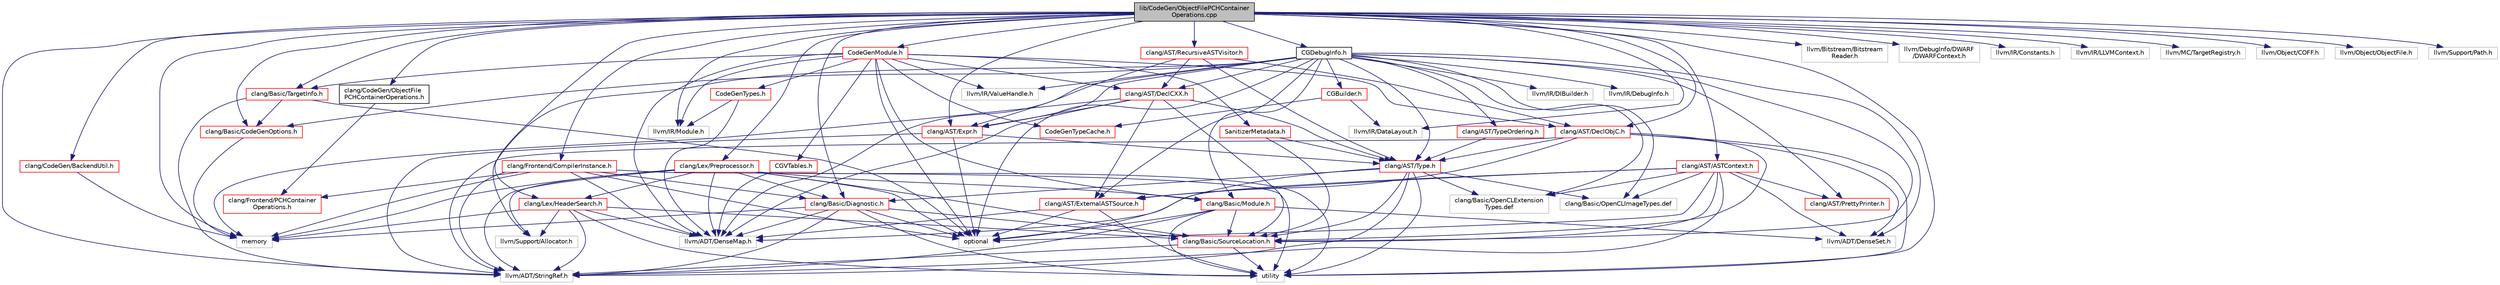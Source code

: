 digraph "lib/CodeGen/ObjectFilePCHContainerOperations.cpp"
{
 // LATEX_PDF_SIZE
  bgcolor="transparent";
  edge [fontname="Helvetica",fontsize="10",labelfontname="Helvetica",labelfontsize="10"];
  node [fontname="Helvetica",fontsize="10",shape=record];
  Node1 [label="lib/CodeGen/ObjectFilePCHContainer\lOperations.cpp",height=0.2,width=0.4,color="black", fillcolor="grey75", style="filled", fontcolor="black",tooltip=" "];
  Node1 -> Node2 [color="midnightblue",fontsize="10",style="solid",fontname="Helvetica"];
  Node2 [label="clang/CodeGen/ObjectFile\lPCHContainerOperations.h",height=0.2,width=0.4,color="black",URL="$ObjectFilePCHContainerOperations_8h.html",tooltip=" "];
  Node2 -> Node3 [color="midnightblue",fontsize="10",style="solid",fontname="Helvetica"];
  Node3 [label="clang/Frontend/PCHContainer\lOperations.h",height=0.2,width=0.4,color="red",URL="$Frontend_2PCHContainerOperations_8h.html",tooltip=" "];
  Node1 -> Node40 [color="midnightblue",fontsize="10",style="solid",fontname="Helvetica"];
  Node40 [label="CGDebugInfo.h",height=0.2,width=0.4,color="black",URL="$CGDebugInfo_8h.html",tooltip=" "];
  Node40 -> Node41 [color="midnightblue",fontsize="10",style="solid",fontname="Helvetica"];
  Node41 [label="CGBuilder.h",height=0.2,width=0.4,color="red",URL="$CGBuilder_8h.html",tooltip=" "];
  Node41 -> Node48 [color="midnightblue",fontsize="10",style="solid",fontname="Helvetica"];
  Node48 [label="CodeGenTypeCache.h",height=0.2,width=0.4,color="red",URL="$CodeGenTypeCache_8h.html",tooltip=" "];
  Node41 -> Node51 [color="midnightblue",fontsize="10",style="solid",fontname="Helvetica"];
  Node51 [label="llvm/IR/DataLayout.h",height=0.2,width=0.4,color="grey75",tooltip=" "];
  Node40 -> Node54 [color="midnightblue",fontsize="10",style="solid",fontname="Helvetica"];
  Node54 [label="clang/AST/DeclCXX.h",height=0.2,width=0.4,color="red",URL="$DeclCXX_8h.html",tooltip=" "];
  Node54 -> Node127 [color="midnightblue",fontsize="10",style="solid",fontname="Helvetica"];
  Node127 [label="clang/AST/Expr.h",height=0.2,width=0.4,color="red",URL="$Expr_8h.html",tooltip=" "];
  Node127 -> Node81 [color="midnightblue",fontsize="10",style="solid",fontname="Helvetica"];
  Node81 [label="clang/AST/Type.h",height=0.2,width=0.4,color="red",URL="$Type_8h.html",tooltip=" "];
  Node81 -> Node86 [color="midnightblue",fontsize="10",style="solid",fontname="Helvetica"];
  Node86 [label="clang/Basic/Diagnostic.h",height=0.2,width=0.4,color="red",URL="$Basic_2Diagnostic_8h.html",tooltip=" "];
  Node86 -> Node26 [color="midnightblue",fontsize="10",style="solid",fontname="Helvetica"];
  Node26 [label="clang/Basic/SourceLocation.h",height=0.2,width=0.4,color="red",URL="$SourceLocation_8h.html",tooltip=" "];
  Node26 -> Node21 [color="midnightblue",fontsize="10",style="solid",fontname="Helvetica"];
  Node21 [label="llvm/ADT/StringRef.h",height=0.2,width=0.4,color="grey75",tooltip=" "];
  Node26 -> Node14 [color="midnightblue",fontsize="10",style="solid",fontname="Helvetica"];
  Node14 [label="utility",height=0.2,width=0.4,color="grey75",tooltip=" "];
  Node86 -> Node92 [color="midnightblue",fontsize="10",style="solid",fontname="Helvetica"];
  Node92 [label="llvm/ADT/DenseMap.h",height=0.2,width=0.4,color="grey75",tooltip=" "];
  Node86 -> Node21 [color="midnightblue",fontsize="10",style="solid",fontname="Helvetica"];
  Node86 -> Node39 [color="midnightblue",fontsize="10",style="solid",fontname="Helvetica"];
  Node39 [label="memory",height=0.2,width=0.4,color="grey75",tooltip=" "];
  Node86 -> Node13 [color="midnightblue",fontsize="10",style="solid",fontname="Helvetica"];
  Node13 [label="optional",height=0.2,width=0.4,color="grey75",tooltip=" "];
  Node86 -> Node14 [color="midnightblue",fontsize="10",style="solid",fontname="Helvetica"];
  Node81 -> Node26 [color="midnightblue",fontsize="10",style="solid",fontname="Helvetica"];
  Node81 -> Node21 [color="midnightblue",fontsize="10",style="solid",fontname="Helvetica"];
  Node81 -> Node13 [color="midnightblue",fontsize="10",style="solid",fontname="Helvetica"];
  Node81 -> Node14 [color="midnightblue",fontsize="10",style="solid",fontname="Helvetica"];
  Node81 -> Node66 [color="midnightblue",fontsize="10",style="solid",fontname="Helvetica"];
  Node66 [label="clang/Basic/OpenCLImageTypes.def",height=0.2,width=0.4,color="grey75",tooltip=" "];
  Node81 -> Node109 [color="midnightblue",fontsize="10",style="solid",fontname="Helvetica"];
  Node109 [label="clang/Basic/OpenCLExtension\lTypes.def",height=0.2,width=0.4,color="grey75",tooltip=" "];
  Node127 -> Node21 [color="midnightblue",fontsize="10",style="solid",fontname="Helvetica"];
  Node127 -> Node13 [color="midnightblue",fontsize="10",style="solid",fontname="Helvetica"];
  Node54 -> Node124 [color="midnightblue",fontsize="10",style="solid",fontname="Helvetica"];
  Node124 [label="clang/AST/ExternalASTSource.h",height=0.2,width=0.4,color="red",URL="$ExternalASTSource_8h.html",tooltip=" "];
  Node124 -> Node92 [color="midnightblue",fontsize="10",style="solid",fontname="Helvetica"];
  Node124 -> Node13 [color="midnightblue",fontsize="10",style="solid",fontname="Helvetica"];
  Node124 -> Node14 [color="midnightblue",fontsize="10",style="solid",fontname="Helvetica"];
  Node54 -> Node81 [color="midnightblue",fontsize="10",style="solid",fontname="Helvetica"];
  Node54 -> Node26 [color="midnightblue",fontsize="10",style="solid",fontname="Helvetica"];
  Node54 -> Node92 [color="midnightblue",fontsize="10",style="solid",fontname="Helvetica"];
  Node54 -> Node39 [color="midnightblue",fontsize="10",style="solid",fontname="Helvetica"];
  Node40 -> Node127 [color="midnightblue",fontsize="10",style="solid",fontname="Helvetica"];
  Node40 -> Node124 [color="midnightblue",fontsize="10",style="solid",fontname="Helvetica"];
  Node40 -> Node164 [color="midnightblue",fontsize="10",style="solid",fontname="Helvetica"];
  Node164 [label="clang/AST/PrettyPrinter.h",height=0.2,width=0.4,color="red",URL="$PrettyPrinter_8h.html",tooltip=" "];
  Node40 -> Node81 [color="midnightblue",fontsize="10",style="solid",fontname="Helvetica"];
  Node40 -> Node165 [color="midnightblue",fontsize="10",style="solid",fontname="Helvetica"];
  Node165 [label="clang/AST/TypeOrdering.h",height=0.2,width=0.4,color="red",URL="$TypeOrdering_8h.html",tooltip=" "];
  Node165 -> Node81 [color="midnightblue",fontsize="10",style="solid",fontname="Helvetica"];
  Node40 -> Node168 [color="midnightblue",fontsize="10",style="solid",fontname="Helvetica"];
  Node168 [label="clang/Basic/CodeGenOptions.h",height=0.2,width=0.4,color="red",URL="$CodeGenOptions_8h.html",tooltip=" "];
  Node168 -> Node39 [color="midnightblue",fontsize="10",style="solid",fontname="Helvetica"];
  Node40 -> Node5 [color="midnightblue",fontsize="10",style="solid",fontname="Helvetica"];
  Node5 [label="clang/Basic/Module.h",height=0.2,width=0.4,color="red",URL="$Module_8h.html",tooltip=" "];
  Node5 -> Node26 [color="midnightblue",fontsize="10",style="solid",fontname="Helvetica"];
  Node5 -> Node30 [color="midnightblue",fontsize="10",style="solid",fontname="Helvetica"];
  Node30 [label="llvm/ADT/DenseSet.h",height=0.2,width=0.4,color="grey75",tooltip=" "];
  Node5 -> Node21 [color="midnightblue",fontsize="10",style="solid",fontname="Helvetica"];
  Node5 -> Node13 [color="midnightblue",fontsize="10",style="solid",fontname="Helvetica"];
  Node5 -> Node14 [color="midnightblue",fontsize="10",style="solid",fontname="Helvetica"];
  Node40 -> Node26 [color="midnightblue",fontsize="10",style="solid",fontname="Helvetica"];
  Node40 -> Node92 [color="midnightblue",fontsize="10",style="solid",fontname="Helvetica"];
  Node40 -> Node30 [color="midnightblue",fontsize="10",style="solid",fontname="Helvetica"];
  Node40 -> Node175 [color="midnightblue",fontsize="10",style="solid",fontname="Helvetica"];
  Node175 [label="llvm/IR/DIBuilder.h",height=0.2,width=0.4,color="grey75",tooltip=" "];
  Node40 -> Node176 [color="midnightblue",fontsize="10",style="solid",fontname="Helvetica"];
  Node176 [label="llvm/IR/DebugInfo.h",height=0.2,width=0.4,color="grey75",tooltip=" "];
  Node40 -> Node177 [color="midnightblue",fontsize="10",style="solid",fontname="Helvetica"];
  Node177 [label="llvm/IR/ValueHandle.h",height=0.2,width=0.4,color="grey75",tooltip=" "];
  Node40 -> Node118 [color="midnightblue",fontsize="10",style="solid",fontname="Helvetica"];
  Node118 [label="llvm/Support/Allocator.h",height=0.2,width=0.4,color="grey75",tooltip=" "];
  Node40 -> Node13 [color="midnightblue",fontsize="10",style="solid",fontname="Helvetica"];
  Node40 -> Node66 [color="midnightblue",fontsize="10",style="solid",fontname="Helvetica"];
  Node40 -> Node109 [color="midnightblue",fontsize="10",style="solid",fontname="Helvetica"];
  Node1 -> Node178 [color="midnightblue",fontsize="10",style="solid",fontname="Helvetica"];
  Node178 [label="CodeGenModule.h",height=0.2,width=0.4,color="red",URL="$CodeGenModule_8h.html",tooltip=" "];
  Node178 -> Node179 [color="midnightblue",fontsize="10",style="solid",fontname="Helvetica"];
  Node179 [label="CGVTables.h",height=0.2,width=0.4,color="red",URL="$CGVTables_8h.html",tooltip=" "];
  Node179 -> Node92 [color="midnightblue",fontsize="10",style="solid",fontname="Helvetica"];
  Node178 -> Node48 [color="midnightblue",fontsize="10",style="solid",fontname="Helvetica"];
  Node178 -> Node217 [color="midnightblue",fontsize="10",style="solid",fontname="Helvetica"];
  Node217 [label="CodeGenTypes.h",height=0.2,width=0.4,color="red",URL="$CodeGenTypes_8h.html",tooltip=" "];
  Node217 -> Node92 [color="midnightblue",fontsize="10",style="solid",fontname="Helvetica"];
  Node217 -> Node229 [color="midnightblue",fontsize="10",style="solid",fontname="Helvetica"];
  Node229 [label="llvm/IR/Module.h",height=0.2,width=0.4,color="grey75",tooltip=" "];
  Node178 -> Node230 [color="midnightblue",fontsize="10",style="solid",fontname="Helvetica"];
  Node230 [label="SanitizerMetadata.h",height=0.2,width=0.4,color="red",URL="$SanitizerMetadata_8h.html",tooltip=" "];
  Node230 -> Node81 [color="midnightblue",fontsize="10",style="solid",fontname="Helvetica"];
  Node230 -> Node26 [color="midnightblue",fontsize="10",style="solid",fontname="Helvetica"];
  Node178 -> Node54 [color="midnightblue",fontsize="10",style="solid",fontname="Helvetica"];
  Node178 -> Node191 [color="midnightblue",fontsize="10",style="solid",fontname="Helvetica"];
  Node191 [label="clang/AST/DeclObjC.h",height=0.2,width=0.4,color="red",URL="$DeclObjC_8h.html",tooltip=" "];
  Node191 -> Node124 [color="midnightblue",fontsize="10",style="solid",fontname="Helvetica"];
  Node191 -> Node81 [color="midnightblue",fontsize="10",style="solid",fontname="Helvetica"];
  Node191 -> Node26 [color="midnightblue",fontsize="10",style="solid",fontname="Helvetica"];
  Node191 -> Node30 [color="midnightblue",fontsize="10",style="solid",fontname="Helvetica"];
  Node191 -> Node21 [color="midnightblue",fontsize="10",style="solid",fontname="Helvetica"];
  Node191 -> Node14 [color="midnightblue",fontsize="10",style="solid",fontname="Helvetica"];
  Node178 -> Node5 [color="midnightblue",fontsize="10",style="solid",fontname="Helvetica"];
  Node178 -> Node232 [color="midnightblue",fontsize="10",style="solid",fontname="Helvetica"];
  Node232 [label="clang/Basic/TargetInfo.h",height=0.2,width=0.4,color="red",URL="$include_2clang_2Basic_2TargetInfo_8h.html",tooltip=" "];
  Node232 -> Node168 [color="midnightblue",fontsize="10",style="solid",fontname="Helvetica"];
  Node232 -> Node21 [color="midnightblue",fontsize="10",style="solid",fontname="Helvetica"];
  Node232 -> Node13 [color="midnightblue",fontsize="10",style="solid",fontname="Helvetica"];
  Node178 -> Node92 [color="midnightblue",fontsize="10",style="solid",fontname="Helvetica"];
  Node178 -> Node229 [color="midnightblue",fontsize="10",style="solid",fontname="Helvetica"];
  Node178 -> Node177 [color="midnightblue",fontsize="10",style="solid",fontname="Helvetica"];
  Node178 -> Node13 [color="midnightblue",fontsize="10",style="solid",fontname="Helvetica"];
  Node1 -> Node196 [color="midnightblue",fontsize="10",style="solid",fontname="Helvetica"];
  Node196 [label="clang/AST/ASTContext.h",height=0.2,width=0.4,color="red",URL="$ASTContext_8h.html",tooltip=" "];
  Node196 -> Node124 [color="midnightblue",fontsize="10",style="solid",fontname="Helvetica"];
  Node196 -> Node164 [color="midnightblue",fontsize="10",style="solid",fontname="Helvetica"];
  Node196 -> Node26 [color="midnightblue",fontsize="10",style="solid",fontname="Helvetica"];
  Node196 -> Node92 [color="midnightblue",fontsize="10",style="solid",fontname="Helvetica"];
  Node196 -> Node30 [color="midnightblue",fontsize="10",style="solid",fontname="Helvetica"];
  Node196 -> Node21 [color="midnightblue",fontsize="10",style="solid",fontname="Helvetica"];
  Node196 -> Node13 [color="midnightblue",fontsize="10",style="solid",fontname="Helvetica"];
  Node196 -> Node66 [color="midnightblue",fontsize="10",style="solid",fontname="Helvetica"];
  Node196 -> Node109 [color="midnightblue",fontsize="10",style="solid",fontname="Helvetica"];
  Node1 -> Node191 [color="midnightblue",fontsize="10",style="solid",fontname="Helvetica"];
  Node1 -> Node127 [color="midnightblue",fontsize="10",style="solid",fontname="Helvetica"];
  Node1 -> Node244 [color="midnightblue",fontsize="10",style="solid",fontname="Helvetica"];
  Node244 [label="clang/AST/RecursiveASTVisitor.h",height=0.2,width=0.4,color="red",URL="$RecursiveASTVisitor_8h.html",tooltip=" "];
  Node244 -> Node54 [color="midnightblue",fontsize="10",style="solid",fontname="Helvetica"];
  Node244 -> Node191 [color="midnightblue",fontsize="10",style="solid",fontname="Helvetica"];
  Node244 -> Node127 [color="midnightblue",fontsize="10",style="solid",fontname="Helvetica"];
  Node244 -> Node81 [color="midnightblue",fontsize="10",style="solid",fontname="Helvetica"];
  Node1 -> Node168 [color="midnightblue",fontsize="10",style="solid",fontname="Helvetica"];
  Node1 -> Node86 [color="midnightblue",fontsize="10",style="solid",fontname="Helvetica"];
  Node1 -> Node232 [color="midnightblue",fontsize="10",style="solid",fontname="Helvetica"];
  Node1 -> Node255 [color="midnightblue",fontsize="10",style="solid",fontname="Helvetica"];
  Node255 [label="clang/CodeGen/BackendUtil.h",height=0.2,width=0.4,color="red",URL="$BackendUtil_8h.html",tooltip=" "];
  Node255 -> Node39 [color="midnightblue",fontsize="10",style="solid",fontname="Helvetica"];
  Node1 -> Node257 [color="midnightblue",fontsize="10",style="solid",fontname="Helvetica"];
  Node257 [label="clang/Frontend/CompilerInstance.h",height=0.2,width=0.4,color="red",URL="$CompilerInstance_8h.html",tooltip=" "];
  Node257 -> Node86 [color="midnightblue",fontsize="10",style="solid",fontname="Helvetica"];
  Node257 -> Node3 [color="midnightblue",fontsize="10",style="solid",fontname="Helvetica"];
  Node257 -> Node92 [color="midnightblue",fontsize="10",style="solid",fontname="Helvetica"];
  Node257 -> Node21 [color="midnightblue",fontsize="10",style="solid",fontname="Helvetica"];
  Node257 -> Node39 [color="midnightblue",fontsize="10",style="solid",fontname="Helvetica"];
  Node257 -> Node13 [color="midnightblue",fontsize="10",style="solid",fontname="Helvetica"];
  Node257 -> Node14 [color="midnightblue",fontsize="10",style="solid",fontname="Helvetica"];
  Node1 -> Node301 [color="midnightblue",fontsize="10",style="solid",fontname="Helvetica"];
  Node301 [label="clang/Lex/HeaderSearch.h",height=0.2,width=0.4,color="red",URL="$HeaderSearch_8h.html",tooltip=" "];
  Node301 -> Node26 [color="midnightblue",fontsize="10",style="solid",fontname="Helvetica"];
  Node301 -> Node92 [color="midnightblue",fontsize="10",style="solid",fontname="Helvetica"];
  Node301 -> Node21 [color="midnightblue",fontsize="10",style="solid",fontname="Helvetica"];
  Node301 -> Node118 [color="midnightblue",fontsize="10",style="solid",fontname="Helvetica"];
  Node301 -> Node39 [color="midnightblue",fontsize="10",style="solid",fontname="Helvetica"];
  Node301 -> Node14 [color="midnightblue",fontsize="10",style="solid",fontname="Helvetica"];
  Node1 -> Node306 [color="midnightblue",fontsize="10",style="solid",fontname="Helvetica"];
  Node306 [label="clang/Lex/Preprocessor.h",height=0.2,width=0.4,color="red",URL="$Preprocessor_8h.html",tooltip=" "];
  Node306 -> Node86 [color="midnightblue",fontsize="10",style="solid",fontname="Helvetica"];
  Node306 -> Node5 [color="midnightblue",fontsize="10",style="solid",fontname="Helvetica"];
  Node306 -> Node26 [color="midnightblue",fontsize="10",style="solid",fontname="Helvetica"];
  Node306 -> Node301 [color="midnightblue",fontsize="10",style="solid",fontname="Helvetica"];
  Node306 -> Node92 [color="midnightblue",fontsize="10",style="solid",fontname="Helvetica"];
  Node306 -> Node21 [color="midnightblue",fontsize="10",style="solid",fontname="Helvetica"];
  Node306 -> Node118 [color="midnightblue",fontsize="10",style="solid",fontname="Helvetica"];
  Node306 -> Node39 [color="midnightblue",fontsize="10",style="solid",fontname="Helvetica"];
  Node306 -> Node13 [color="midnightblue",fontsize="10",style="solid",fontname="Helvetica"];
  Node306 -> Node14 [color="midnightblue",fontsize="10",style="solid",fontname="Helvetica"];
  Node1 -> Node21 [color="midnightblue",fontsize="10",style="solid",fontname="Helvetica"];
  Node1 -> Node317 [color="midnightblue",fontsize="10",style="solid",fontname="Helvetica"];
  Node317 [label="llvm/Bitstream/Bitstream\lReader.h",height=0.2,width=0.4,color="grey75",tooltip=" "];
  Node1 -> Node318 [color="midnightblue",fontsize="10",style="solid",fontname="Helvetica"];
  Node318 [label="llvm/DebugInfo/DWARF\l/DWARFContext.h",height=0.2,width=0.4,color="grey75",tooltip=" "];
  Node1 -> Node47 [color="midnightblue",fontsize="10",style="solid",fontname="Helvetica"];
  Node47 [label="llvm/IR/Constants.h",height=0.2,width=0.4,color="grey75",tooltip=" "];
  Node1 -> Node51 [color="midnightblue",fontsize="10",style="solid",fontname="Helvetica"];
  Node1 -> Node319 [color="midnightblue",fontsize="10",style="solid",fontname="Helvetica"];
  Node319 [label="llvm/IR/LLVMContext.h",height=0.2,width=0.4,color="grey75",tooltip=" "];
  Node1 -> Node229 [color="midnightblue",fontsize="10",style="solid",fontname="Helvetica"];
  Node1 -> Node320 [color="midnightblue",fontsize="10",style="solid",fontname="Helvetica"];
  Node320 [label="llvm/MC/TargetRegistry.h",height=0.2,width=0.4,color="grey75",tooltip=" "];
  Node1 -> Node321 [color="midnightblue",fontsize="10",style="solid",fontname="Helvetica"];
  Node321 [label="llvm/Object/COFF.h",height=0.2,width=0.4,color="grey75",tooltip=" "];
  Node1 -> Node322 [color="midnightblue",fontsize="10",style="solid",fontname="Helvetica"];
  Node322 [label="llvm/Object/ObjectFile.h",height=0.2,width=0.4,color="grey75",tooltip=" "];
  Node1 -> Node323 [color="midnightblue",fontsize="10",style="solid",fontname="Helvetica"];
  Node323 [label="llvm/Support/Path.h",height=0.2,width=0.4,color="grey75",tooltip=" "];
  Node1 -> Node39 [color="midnightblue",fontsize="10",style="solid",fontname="Helvetica"];
  Node1 -> Node14 [color="midnightblue",fontsize="10",style="solid",fontname="Helvetica"];
}
